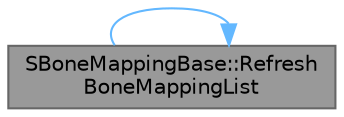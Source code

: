 digraph "SBoneMappingBase::RefreshBoneMappingList"
{
 // INTERACTIVE_SVG=YES
 // LATEX_PDF_SIZE
  bgcolor="transparent";
  edge [fontname=Helvetica,fontsize=10,labelfontname=Helvetica,labelfontsize=10];
  node [fontname=Helvetica,fontsize=10,shape=box,height=0.2,width=0.4];
  rankdir="LR";
  Node1 [id="Node000001",label="SBoneMappingBase::Refresh\lBoneMappingList",height=0.2,width=0.4,color="gray40", fillcolor="grey60", style="filled", fontcolor="black",tooltip="Handler for the delete of retarget source."];
  Node1 -> Node1 [id="edge1_Node000001_Node000001",color="steelblue1",style="solid",tooltip=" "];
}
